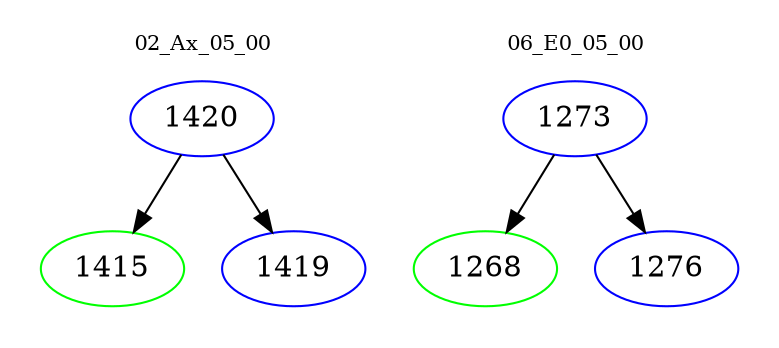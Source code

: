 digraph{
subgraph cluster_0 {
color = white
label = "02_Ax_05_00";
fontsize=10;
T0_1420 [label="1420", color="blue"]
T0_1420 -> T0_1415 [color="black"]
T0_1415 [label="1415", color="green"]
T0_1420 -> T0_1419 [color="black"]
T0_1419 [label="1419", color="blue"]
}
subgraph cluster_1 {
color = white
label = "06_E0_05_00";
fontsize=10;
T1_1273 [label="1273", color="blue"]
T1_1273 -> T1_1268 [color="black"]
T1_1268 [label="1268", color="green"]
T1_1273 -> T1_1276 [color="black"]
T1_1276 [label="1276", color="blue"]
}
}
